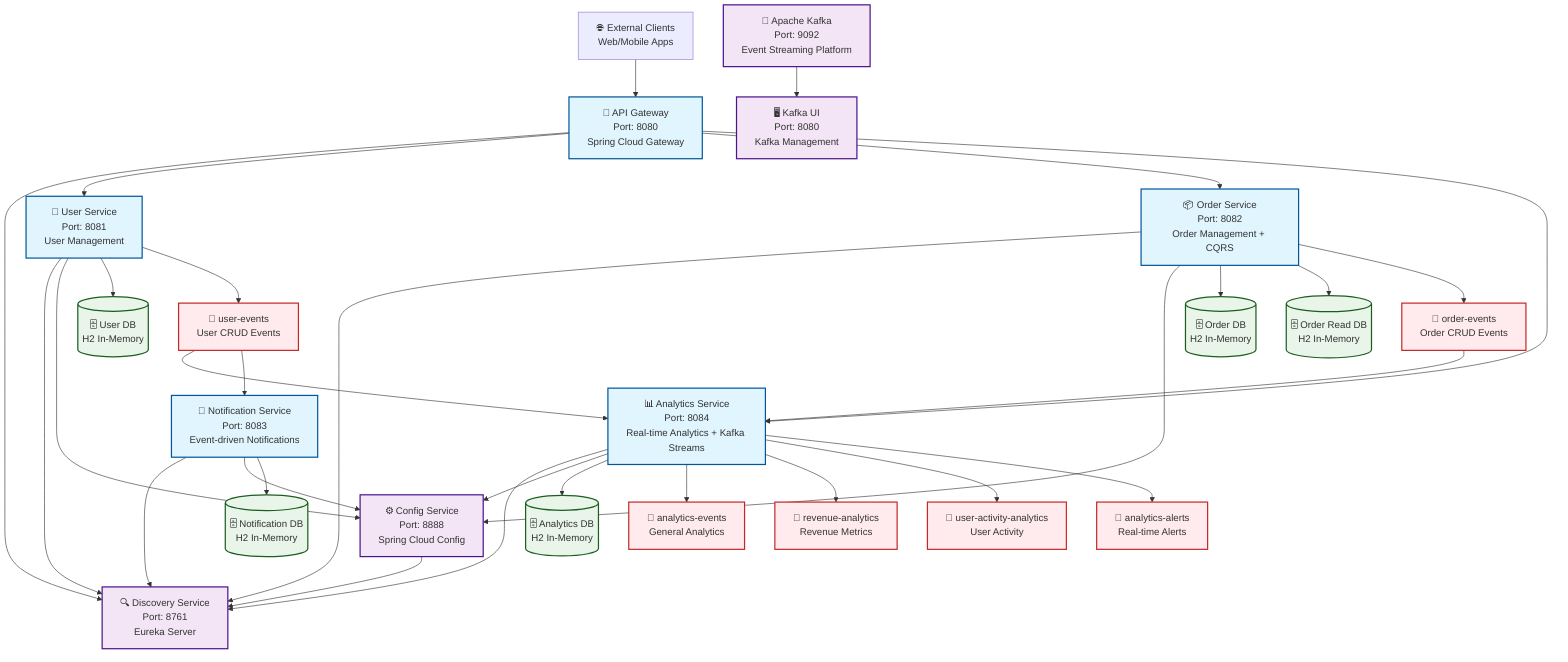 %% Microservices Architecture with Kafka Streams - Main Infrastructure Diagram
%% This file contains the main architecture diagram

graph TB
    %% External Clients
    Client[🌐 External Clients<br/>Web/Mobile Apps]
    
    %% API Gateway
    Gateway[🚪 API Gateway<br/>Port: 8080<br/>Spring Cloud Gateway]
    
    %% Core Infrastructure Services
    Discovery[🔍 Discovery Service<br/>Port: 8761<br/>Eureka Server]
    Config[⚙️ Config Service<br/>Port: 8888<br/>Spring Cloud Config]
    
    %% Business Services
    UserService[👤 User Service<br/>Port: 8081<br/>User Management]
    OrderService[📦 Order Service<br/>Port: 8082<br/>Order Management + CQRS]
    NotificationService[🔔 Notification Service<br/>Port: 8083<br/>Event-driven Notifications]
    AnalyticsService[📊 Analytics Service<br/>Port: 8084<br/>Real-time Analytics + Kafka Streams]
    
    %% Kafka Infrastructure
    Kafka[📨 Apache Kafka<br/>Port: 9092<br/>Event Streaming Platform]
    KafkaUI[🖥️ Kafka UI<br/>Port: 8080<br/>Kafka Management]
    
    %% Databases
    UserDB[(🗄️ User DB<br/>H2 In-Memory)]
    OrderDB[(🗄️ Order DB<br/>H2 In-Memory)]
    OrderReadDB[(🗄️ Order Read DB<br/>H2 In-Memory)]
    NotificationDB[(🗄️ Notification DB<br/>H2 In-Memory)]
    AnalyticsDB[(🗄️ Analytics DB<br/>H2 In-Memory)]
    
    %% Kafka Topics
    UserEvents[📢 user-events<br/>User CRUD Events]
    OrderEvents[📢 order-events<br/>Order CRUD Events]
    AnalyticsEvents[📢 analytics-events<br/>General Analytics]
    RevenueAnalytics[📢 revenue-analytics<br/>Revenue Metrics]
    UserActivityAnalytics[📢 user-activity-analytics<br/>User Activity]
    AnalyticsAlerts[📢 analytics-alerts<br/>Real-time Alerts]
    
    %% Connections
    Client --> Gateway
    Gateway --> Discovery
    Gateway --> UserService
    Gateway --> OrderService
    Gateway --> AnalyticsService
    
    %% Service Discovery
    UserService --> Discovery
    OrderService --> Discovery
    NotificationService --> Discovery
    AnalyticsService --> Discovery
    Config --> Discovery
    
    %% Configuration
    UserService --> Config
    OrderService --> Config
    NotificationService --> Config
    AnalyticsService --> Config
    
    %% Databases
    UserService --> UserDB
    OrderService --> OrderDB
    OrderService --> OrderReadDB
    NotificationService --> NotificationDB
    AnalyticsService --> AnalyticsDB
    
    %% Kafka Event Flows
    UserService --> UserEvents
    OrderService --> OrderEvents
    
    %% Analytics Stream Processing
    UserEvents --> AnalyticsService
    OrderEvents --> AnalyticsService
    AnalyticsService --> AnalyticsEvents
    AnalyticsService --> RevenueAnalytics
    AnalyticsService --> UserActivityAnalytics
    AnalyticsService --> AnalyticsAlerts
    
    %% Notification Flow
    UserEvents --> NotificationService
    
    %% Kafka Management
    Kafka --> KafkaUI
    
    %% Styling
    classDef service fill:#e1f5fe,stroke:#01579b,stroke-width:2px
    classDef infrastructure fill:#f3e5f5,stroke:#4a148c,stroke-width:2px
    classDef database fill:#e8f5e8,stroke:#1b5e20,stroke-width:2px
    classDef kafka fill:#fff3e0,stroke:#e65100,stroke-width:2px
    classDef topic fill:#ffebee,stroke:#c62828,stroke-width:2px
    
    class Gateway,UserService,OrderService,NotificationService,AnalyticsService service
    class Discovery,Config,Kafka,KafkaUI infrastructure
    class UserDB,OrderDB,OrderReadDB,NotificationDB,AnalyticsDB database
    class UserEvents,OrderEvents,AnalyticsEvents,RevenueAnalytics,UserActivityAnalytics,AnalyticsAlerts topic